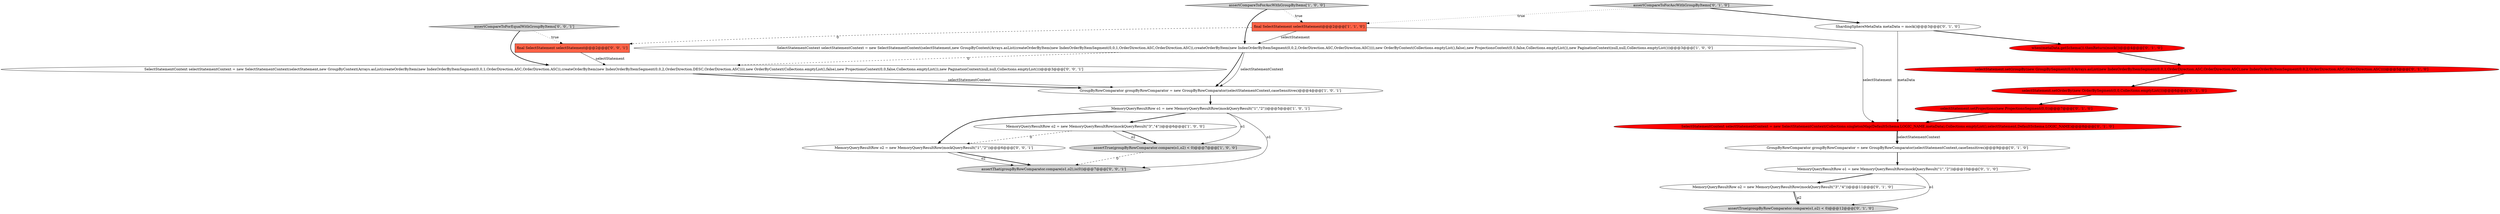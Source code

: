 digraph {
18 [style = filled, label = "assertThat(groupByRowComparator.compare(o1,o2),is(0))@@@7@@@['0', '0', '1']", fillcolor = lightgray, shape = ellipse image = "AAA0AAABBB3BBB"];
7 [style = filled, label = "GroupByRowComparator groupByRowComparator = new GroupByRowComparator(selectStatementContext,caseSensitives)@@@9@@@['0', '1', '0']", fillcolor = white, shape = ellipse image = "AAA0AAABBB2BBB"];
3 [style = filled, label = "MemoryQueryResultRow o1 = new MemoryQueryResultRow(mockQueryResult(\"1\",\"2\"))@@@5@@@['1', '0', '1']", fillcolor = white, shape = ellipse image = "AAA0AAABBB1BBB"];
2 [style = filled, label = "SelectStatementContext selectStatementContext = new SelectStatementContext(selectStatement,new GroupByContext(Arrays.asList(createOrderByItem(new IndexOrderByItemSegment(0,0,1,OrderDirection.ASC,OrderDirection.ASC)),createOrderByItem(new IndexOrderByItemSegment(0,0,2,OrderDirection.ASC,OrderDirection.ASC)))),new OrderByContext(Collections.emptyList(),false),new ProjectionsContext(0,0,false,Collections.emptyList()),new PaginationContext(null,null,Collections.emptyList()))@@@3@@@['1', '0', '0']", fillcolor = white, shape = ellipse image = "AAA0AAABBB1BBB"];
0 [style = filled, label = "assertCompareToForAscWithGroupByItems['1', '0', '0']", fillcolor = lightgray, shape = diamond image = "AAA0AAABBB1BBB"];
8 [style = filled, label = "ShardingSphereMetaData metaData = mock()@@@3@@@['0', '1', '0']", fillcolor = white, shape = ellipse image = "AAA0AAABBB2BBB"];
17 [style = filled, label = "selectStatement.setProjections(new ProjectionsSegment(0,0))@@@7@@@['0', '1', '0']", fillcolor = red, shape = ellipse image = "AAA1AAABBB2BBB"];
21 [style = filled, label = "final SelectStatement selectStatement@@@2@@@['0', '0', '1']", fillcolor = tomato, shape = box image = "AAA0AAABBB3BBB"];
14 [style = filled, label = "assertTrue(groupByRowComparator.compare(o1,o2) < 0)@@@12@@@['0', '1', '0']", fillcolor = lightgray, shape = ellipse image = "AAA0AAABBB2BBB"];
11 [style = filled, label = "selectStatement.setOrderBy(new OrderBySegment(0,0,Collections.emptyList()))@@@6@@@['0', '1', '0']", fillcolor = red, shape = ellipse image = "AAA1AAABBB2BBB"];
4 [style = filled, label = "GroupByRowComparator groupByRowComparator = new GroupByRowComparator(selectStatementContext,caseSensitives)@@@4@@@['1', '0', '1']", fillcolor = white, shape = ellipse image = "AAA0AAABBB1BBB"];
13 [style = filled, label = "when(metaData.getSchema()).thenReturn(mock())@@@4@@@['0', '1', '0']", fillcolor = red, shape = ellipse image = "AAA1AAABBB2BBB"];
22 [style = filled, label = "assertCompareToForEqualWithGroupByItems['0', '0', '1']", fillcolor = lightgray, shape = diamond image = "AAA0AAABBB3BBB"];
15 [style = filled, label = "assertCompareToForAscWithGroupByItems['0', '1', '0']", fillcolor = lightgray, shape = diamond image = "AAA0AAABBB2BBB"];
12 [style = filled, label = "MemoryQueryResultRow o2 = new MemoryQueryResultRow(mockQueryResult(\"3\",\"4\"))@@@11@@@['0', '1', '0']", fillcolor = white, shape = ellipse image = "AAA0AAABBB2BBB"];
20 [style = filled, label = "MemoryQueryResultRow o2 = new MemoryQueryResultRow(mockQueryResult(\"1\",\"2\"))@@@6@@@['0', '0', '1']", fillcolor = white, shape = ellipse image = "AAA0AAABBB3BBB"];
6 [style = filled, label = "MemoryQueryResultRow o2 = new MemoryQueryResultRow(mockQueryResult(\"3\",\"4\"))@@@6@@@['1', '0', '0']", fillcolor = white, shape = ellipse image = "AAA0AAABBB1BBB"];
16 [style = filled, label = "selectStatement.setGroupBy(new GroupBySegment(0,0,Arrays.asList(new IndexOrderByItemSegment(0,0,1,OrderDirection.ASC,OrderDirection.ASC),new IndexOrderByItemSegment(0,0,2,OrderDirection.ASC,OrderDirection.ASC))))@@@5@@@['0', '1', '0']", fillcolor = red, shape = ellipse image = "AAA1AAABBB2BBB"];
1 [style = filled, label = "assertTrue(groupByRowComparator.compare(o1,o2) < 0)@@@7@@@['1', '0', '0']", fillcolor = lightgray, shape = ellipse image = "AAA0AAABBB1BBB"];
5 [style = filled, label = "final SelectStatement selectStatement@@@2@@@['1', '1', '0']", fillcolor = tomato, shape = box image = "AAA0AAABBB1BBB"];
10 [style = filled, label = "SelectStatementContext selectStatementContext = new SelectStatementContext(Collections.singletonMap(DefaultSchema.LOGIC_NAME,metaData),Collections.emptyList(),selectStatement,DefaultSchema.LOGIC_NAME)@@@8@@@['0', '1', '0']", fillcolor = red, shape = ellipse image = "AAA1AAABBB2BBB"];
19 [style = filled, label = "SelectStatementContext selectStatementContext = new SelectStatementContext(selectStatement,new GroupByContext(Arrays.asList(createOrderByItem(new IndexOrderByItemSegment(0,0,1,OrderDirection.ASC,OrderDirection.ASC)),createOrderByItem(new IndexOrderByItemSegment(0,0,2,OrderDirection.DESC,OrderDirection.ASC)))),new OrderByContext(Collections.emptyList(),false),new ProjectionsContext(0,0,false,Collections.emptyList()),new PaginationContext(null,null,Collections.emptyList()))@@@3@@@['0', '0', '1']", fillcolor = white, shape = ellipse image = "AAA0AAABBB3BBB"];
9 [style = filled, label = "MemoryQueryResultRow o1 = new MemoryQueryResultRow(mockQueryResult(\"1\",\"2\"))@@@10@@@['0', '1', '0']", fillcolor = white, shape = ellipse image = "AAA0AAABBB2BBB"];
15->5 [style = dotted, label="true"];
17->10 [style = bold, label=""];
22->21 [style = dotted, label="true"];
4->3 [style = bold, label=""];
2->19 [style = dashed, label="0"];
16->11 [style = bold, label=""];
0->5 [style = dotted, label="true"];
22->19 [style = bold, label=""];
6->20 [style = dashed, label="0"];
0->2 [style = bold, label=""];
3->18 [style = solid, label="o1"];
12->14 [style = solid, label="o2"];
3->6 [style = bold, label=""];
1->18 [style = dashed, label="0"];
21->19 [style = solid, label="selectStatement"];
8->10 [style = solid, label="metaData"];
2->4 [style = bold, label=""];
10->7 [style = bold, label=""];
13->16 [style = bold, label=""];
9->14 [style = solid, label="o1"];
7->9 [style = bold, label=""];
20->18 [style = bold, label=""];
6->1 [style = bold, label=""];
3->20 [style = bold, label=""];
6->1 [style = solid, label="o2"];
3->1 [style = solid, label="o1"];
5->10 [style = solid, label="selectStatement"];
19->4 [style = solid, label="selectStatementContext"];
10->7 [style = solid, label="selectStatementContext"];
12->14 [style = bold, label=""];
5->21 [style = dashed, label="0"];
20->18 [style = solid, label="o2"];
11->17 [style = bold, label=""];
9->12 [style = bold, label=""];
5->2 [style = solid, label="selectStatement"];
19->4 [style = bold, label=""];
2->4 [style = solid, label="selectStatementContext"];
15->8 [style = bold, label=""];
8->13 [style = bold, label=""];
}
